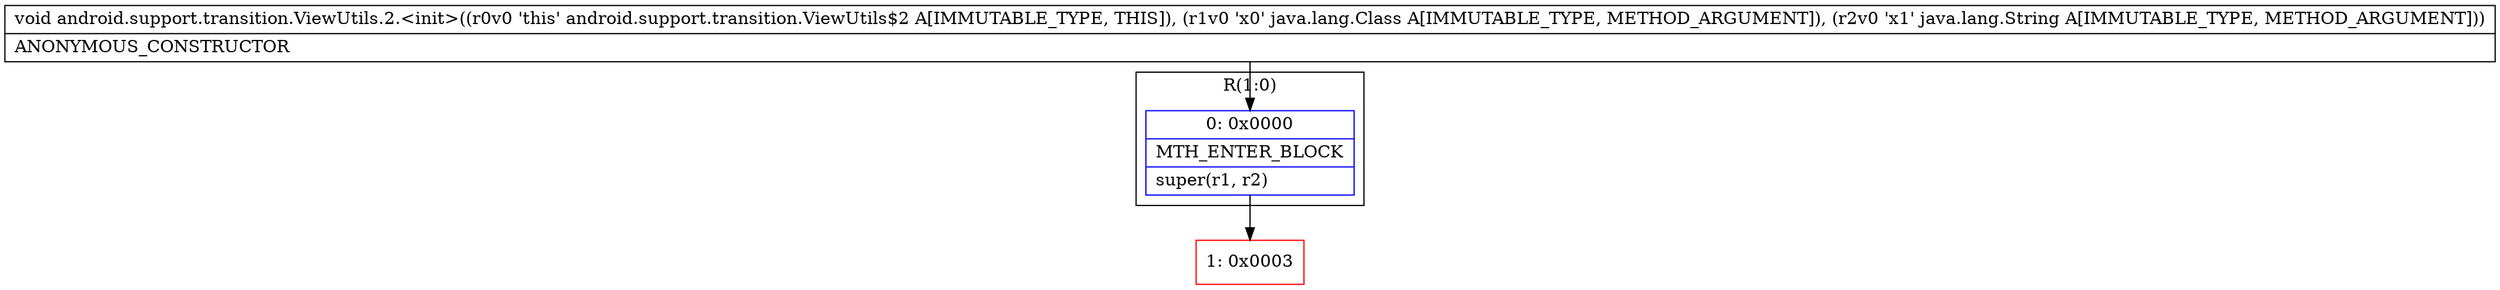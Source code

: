 digraph "CFG forandroid.support.transition.ViewUtils.2.\<init\>(Ljava\/lang\/Class;Ljava\/lang\/String;)V" {
subgraph cluster_Region_1963811849 {
label = "R(1:0)";
node [shape=record,color=blue];
Node_0 [shape=record,label="{0\:\ 0x0000|MTH_ENTER_BLOCK\l|super(r1, r2)\l}"];
}
Node_1 [shape=record,color=red,label="{1\:\ 0x0003}"];
MethodNode[shape=record,label="{void android.support.transition.ViewUtils.2.\<init\>((r0v0 'this' android.support.transition.ViewUtils$2 A[IMMUTABLE_TYPE, THIS]), (r1v0 'x0' java.lang.Class A[IMMUTABLE_TYPE, METHOD_ARGUMENT]), (r2v0 'x1' java.lang.String A[IMMUTABLE_TYPE, METHOD_ARGUMENT]))  | ANONYMOUS_CONSTRUCTOR\l}"];
MethodNode -> Node_0;
Node_0 -> Node_1;
}

